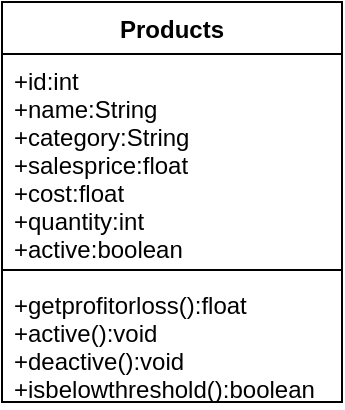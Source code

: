<mxfile version="15.0.3" type="github">
  <diagram id="C5RBs43oDa-KdzZeNtuy" name="Page-1">
    <mxGraphModel dx="661" dy="357" grid="1" gridSize="10" guides="1" tooltips="1" connect="1" arrows="1" fold="1" page="1" pageScale="1" pageWidth="827" pageHeight="1169" math="0" shadow="0">
      <root>
        <mxCell id="WIyWlLk6GJQsqaUBKTNV-0" />
        <mxCell id="WIyWlLk6GJQsqaUBKTNV-1" parent="WIyWlLk6GJQsqaUBKTNV-0" />
        <mxCell id="ACrFxwfa6NzXhEaONRPr-5" value="Products" style="swimlane;fontStyle=1;align=center;verticalAlign=top;childLayout=stackLayout;horizontal=1;startSize=26;horizontalStack=0;resizeParent=1;resizeParentMax=0;resizeLast=0;collapsible=1;marginBottom=0;" vertex="1" parent="WIyWlLk6GJQsqaUBKTNV-1">
          <mxGeometry width="170" height="200" as="geometry" />
        </mxCell>
        <mxCell id="ACrFxwfa6NzXhEaONRPr-6" value="+id:int&#xa;+name:String&#xa;+category:String&#xa;+salesprice:float&#xa;+cost:float&#xa;+quantity:int&#xa;+active:boolean" style="text;strokeColor=none;fillColor=none;align=left;verticalAlign=top;spacingLeft=4;spacingRight=4;overflow=hidden;rotatable=0;points=[[0,0.5],[1,0.5]];portConstraint=eastwest;" vertex="1" parent="ACrFxwfa6NzXhEaONRPr-5">
          <mxGeometry y="26" width="170" height="104" as="geometry" />
        </mxCell>
        <mxCell id="ACrFxwfa6NzXhEaONRPr-7" value="" style="line;strokeWidth=1;fillColor=none;align=left;verticalAlign=middle;spacingTop=-1;spacingLeft=3;spacingRight=3;rotatable=0;labelPosition=right;points=[];portConstraint=eastwest;" vertex="1" parent="ACrFxwfa6NzXhEaONRPr-5">
          <mxGeometry y="130" width="170" height="8" as="geometry" />
        </mxCell>
        <mxCell id="ACrFxwfa6NzXhEaONRPr-8" value="+getprofitorloss():float&#xa;+active():void&#xa;+deactive():void&#xa;+isbelowthreshold():boolean" style="text;strokeColor=none;fillColor=none;align=left;verticalAlign=top;spacingLeft=4;spacingRight=4;overflow=hidden;rotatable=0;points=[[0,0.5],[1,0.5]];portConstraint=eastwest;" vertex="1" parent="ACrFxwfa6NzXhEaONRPr-5">
          <mxGeometry y="138" width="170" height="62" as="geometry" />
        </mxCell>
      </root>
    </mxGraphModel>
  </diagram>
</mxfile>
